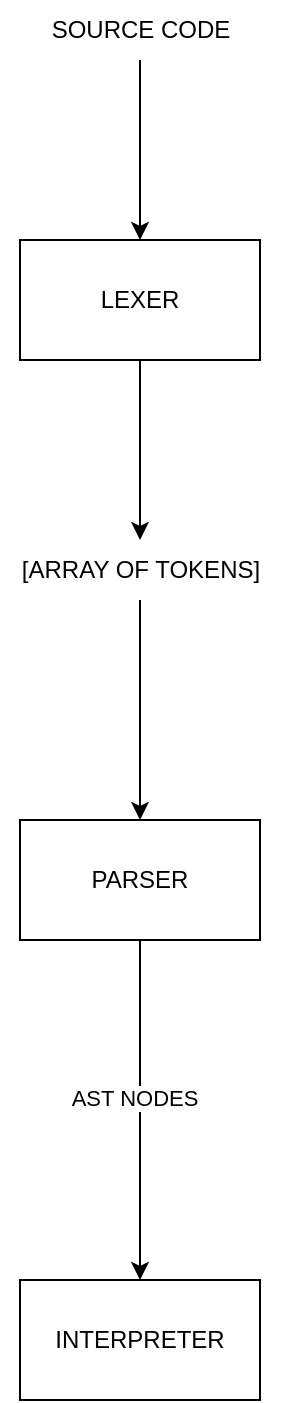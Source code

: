 <mxfile version="22.1.11" type="device">
  <diagram name="Page-1" id="NqtBoH5mepzPS4IBXXLj">
    <mxGraphModel dx="1195" dy="703" grid="1" gridSize="10" guides="1" tooltips="1" connect="1" arrows="1" fold="1" page="1" pageScale="1" pageWidth="827" pageHeight="1169" math="0" shadow="0">
      <root>
        <mxCell id="0" />
        <mxCell id="1" parent="0" />
        <mxCell id="7jmcwphrVpJYITkexR8a-4" style="edgeStyle=orthogonalEdgeStyle;rounded=0;orthogonalLoop=1;jettySize=auto;html=1;" parent="1" source="7jmcwphrVpJYITkexR8a-1" edge="1">
          <mxGeometry relative="1" as="geometry">
            <mxPoint x="400" y="490" as="targetPoint" />
          </mxGeometry>
        </mxCell>
        <mxCell id="7jmcwphrVpJYITkexR8a-1" value="LEXER" style="rounded=0;whiteSpace=wrap;html=1;" parent="1" vertex="1">
          <mxGeometry x="340" y="340" width="120" height="60" as="geometry" />
        </mxCell>
        <mxCell id="7jmcwphrVpJYITkexR8a-3" style="edgeStyle=orthogonalEdgeStyle;rounded=0;orthogonalLoop=1;jettySize=auto;html=1;entryX=0.5;entryY=0;entryDx=0;entryDy=0;" parent="1" source="7jmcwphrVpJYITkexR8a-2" target="7jmcwphrVpJYITkexR8a-1" edge="1">
          <mxGeometry relative="1" as="geometry" />
        </mxCell>
        <mxCell id="7jmcwphrVpJYITkexR8a-2" value="SOURCE CODE" style="text;html=1;align=center;verticalAlign=middle;resizable=0;points=[];autosize=1;strokeColor=none;fillColor=none;" parent="1" vertex="1">
          <mxGeometry x="345" y="220" width="110" height="30" as="geometry" />
        </mxCell>
        <mxCell id="7jmcwphrVpJYITkexR8a-6" style="edgeStyle=orthogonalEdgeStyle;rounded=0;orthogonalLoop=1;jettySize=auto;html=1;" parent="1" source="7jmcwphrVpJYITkexR8a-5" edge="1">
          <mxGeometry relative="1" as="geometry">
            <mxPoint x="400" y="630" as="targetPoint" />
          </mxGeometry>
        </mxCell>
        <mxCell id="7jmcwphrVpJYITkexR8a-5" value="[ARRAY OF TOKENS]" style="text;html=1;align=center;verticalAlign=middle;resizable=0;points=[];autosize=1;strokeColor=none;fillColor=none;" parent="1" vertex="1">
          <mxGeometry x="330" y="490" width="140" height="30" as="geometry" />
        </mxCell>
        <mxCell id="zbZkGBzRejAO1rJQrxhd-1" style="edgeStyle=orthogonalEdgeStyle;rounded=0;orthogonalLoop=1;jettySize=auto;html=1;" edge="1" parent="1" source="7jmcwphrVpJYITkexR8a-7">
          <mxGeometry relative="1" as="geometry">
            <mxPoint x="400" y="860" as="targetPoint" />
          </mxGeometry>
        </mxCell>
        <mxCell id="zbZkGBzRejAO1rJQrxhd-2" value="AST NODES" style="edgeLabel;html=1;align=center;verticalAlign=middle;resizable=0;points=[];" vertex="1" connectable="0" parent="zbZkGBzRejAO1rJQrxhd-1">
          <mxGeometry x="-0.077" y="-3" relative="1" as="geometry">
            <mxPoint as="offset" />
          </mxGeometry>
        </mxCell>
        <mxCell id="7jmcwphrVpJYITkexR8a-7" value="PARSER" style="whiteSpace=wrap;html=1;" parent="1" vertex="1">
          <mxGeometry x="340" y="630" width="120" height="60" as="geometry" />
        </mxCell>
        <mxCell id="zbZkGBzRejAO1rJQrxhd-3" value="INTERPRETER" style="whiteSpace=wrap;html=1;" vertex="1" parent="1">
          <mxGeometry x="340" y="860" width="120" height="60" as="geometry" />
        </mxCell>
      </root>
    </mxGraphModel>
  </diagram>
</mxfile>
